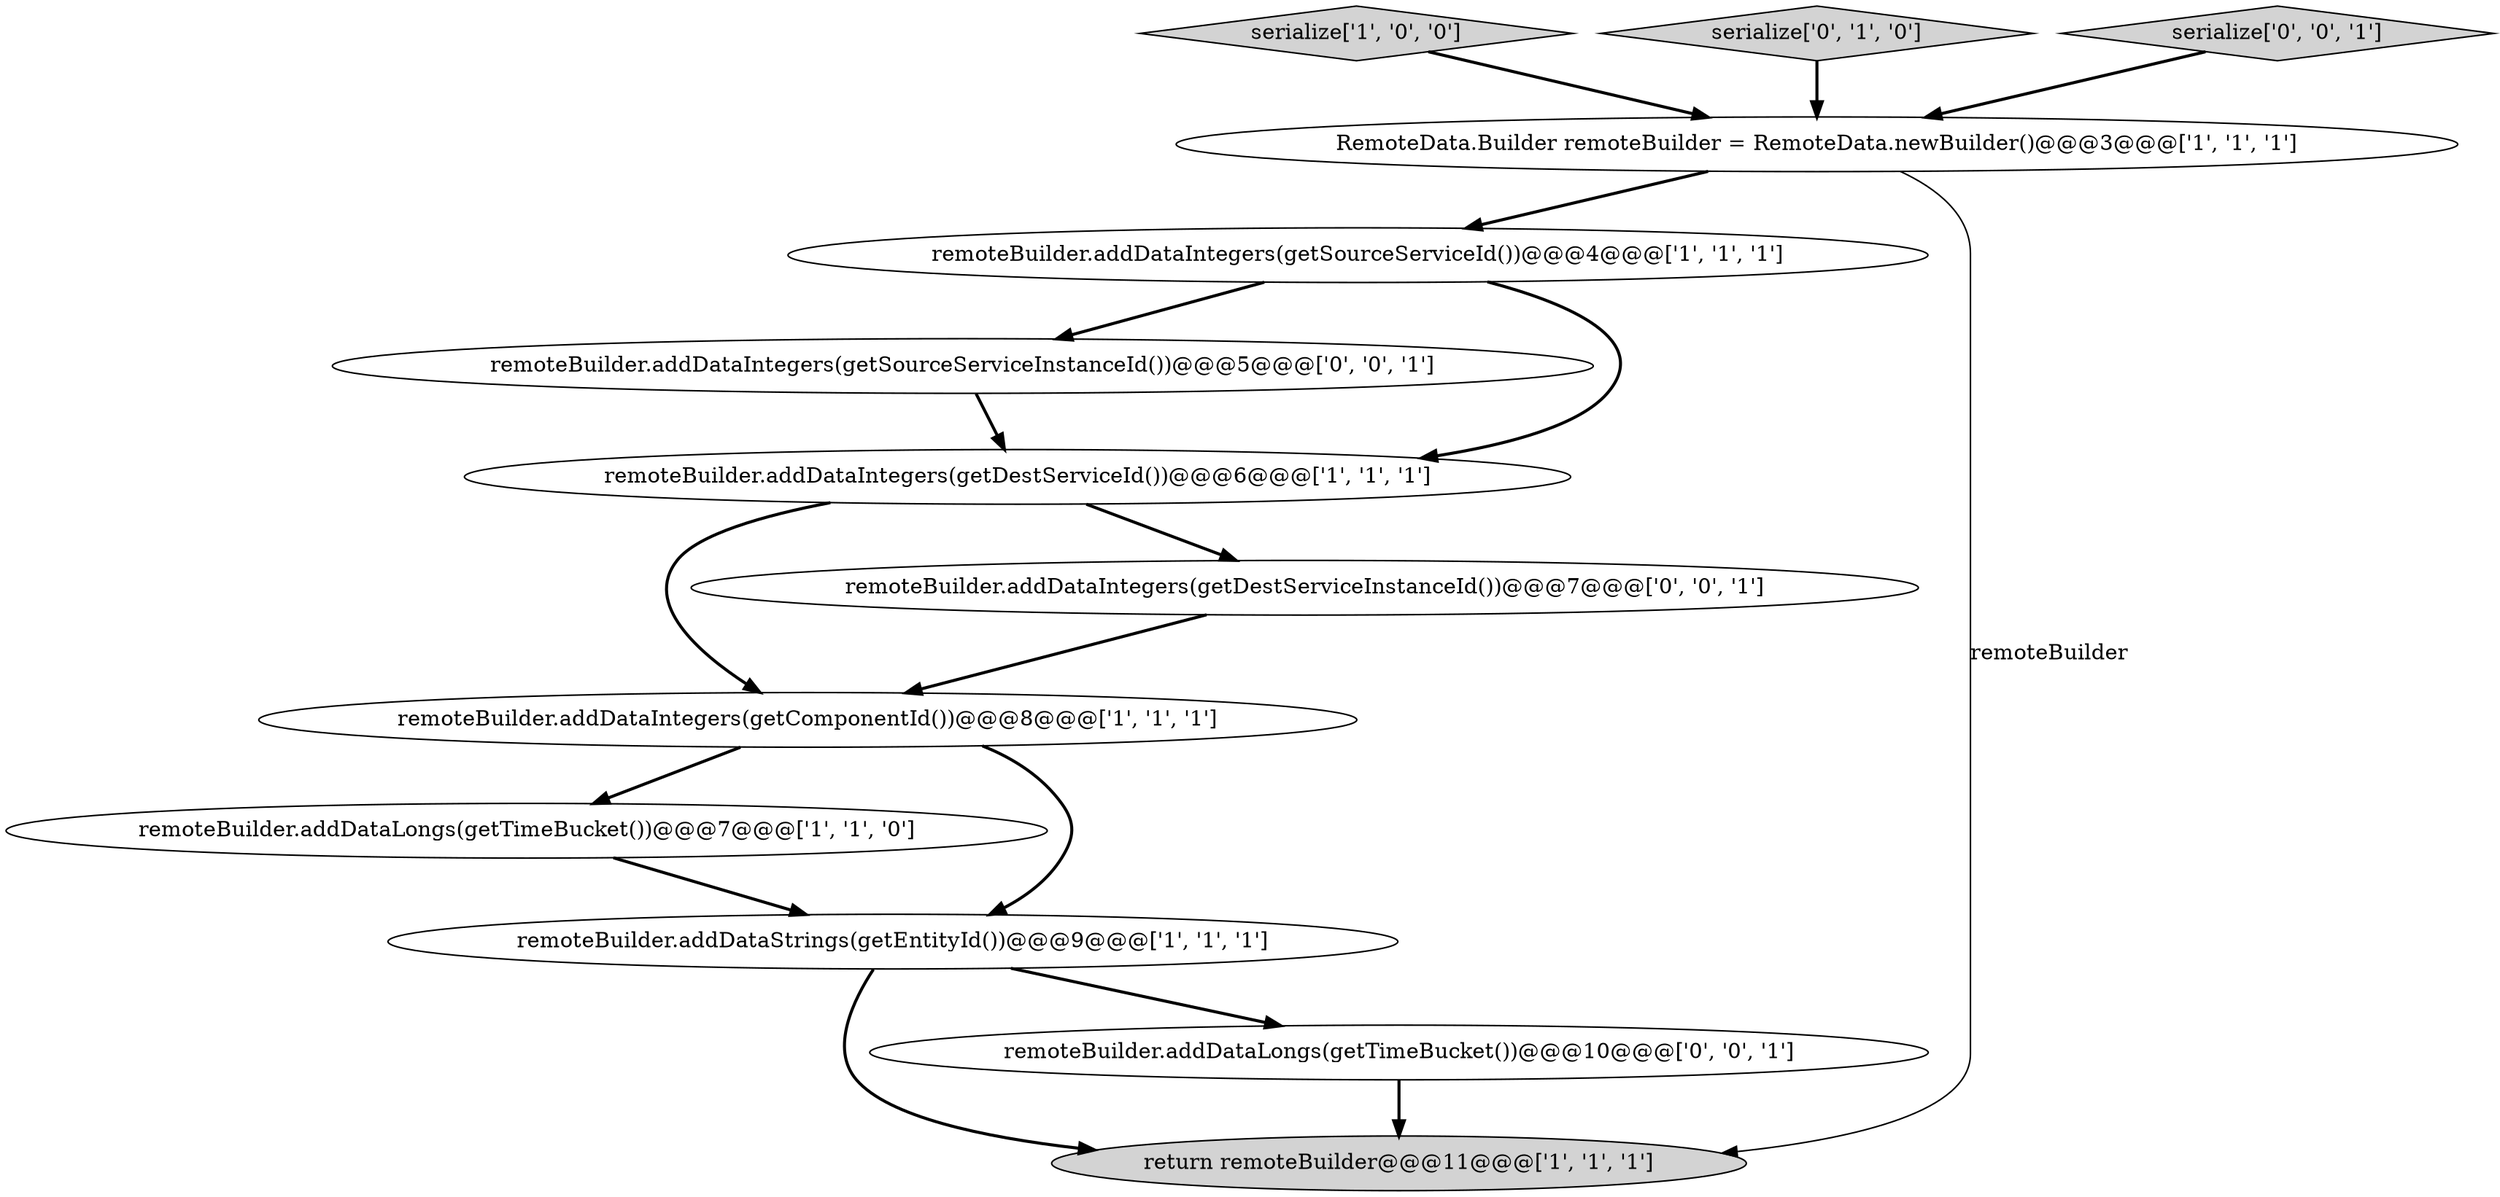 digraph {
7 [style = filled, label = "remoteBuilder.addDataLongs(getTimeBucket())@@@7@@@['1', '1', '0']", fillcolor = white, shape = ellipse image = "AAA0AAABBB1BBB"];
10 [style = filled, label = "remoteBuilder.addDataIntegers(getSourceServiceInstanceId())@@@5@@@['0', '0', '1']", fillcolor = white, shape = ellipse image = "AAA0AAABBB3BBB"];
6 [style = filled, label = "remoteBuilder.addDataIntegers(getComponentId())@@@8@@@['1', '1', '1']", fillcolor = white, shape = ellipse image = "AAA0AAABBB1BBB"];
3 [style = filled, label = "remoteBuilder.addDataIntegers(getSourceServiceId())@@@4@@@['1', '1', '1']", fillcolor = white, shape = ellipse image = "AAA0AAABBB1BBB"];
4 [style = filled, label = "return remoteBuilder@@@11@@@['1', '1', '1']", fillcolor = lightgray, shape = ellipse image = "AAA0AAABBB1BBB"];
2 [style = filled, label = "serialize['1', '0', '0']", fillcolor = lightgray, shape = diamond image = "AAA0AAABBB1BBB"];
9 [style = filled, label = "remoteBuilder.addDataLongs(getTimeBucket())@@@10@@@['0', '0', '1']", fillcolor = white, shape = ellipse image = "AAA0AAABBB3BBB"];
8 [style = filled, label = "serialize['0', '1', '0']", fillcolor = lightgray, shape = diamond image = "AAA0AAABBB2BBB"];
11 [style = filled, label = "serialize['0', '0', '1']", fillcolor = lightgray, shape = diamond image = "AAA0AAABBB3BBB"];
5 [style = filled, label = "remoteBuilder.addDataIntegers(getDestServiceId())@@@6@@@['1', '1', '1']", fillcolor = white, shape = ellipse image = "AAA0AAABBB1BBB"];
0 [style = filled, label = "RemoteData.Builder remoteBuilder = RemoteData.newBuilder()@@@3@@@['1', '1', '1']", fillcolor = white, shape = ellipse image = "AAA0AAABBB1BBB"];
12 [style = filled, label = "remoteBuilder.addDataIntegers(getDestServiceInstanceId())@@@7@@@['0', '0', '1']", fillcolor = white, shape = ellipse image = "AAA0AAABBB3BBB"];
1 [style = filled, label = "remoteBuilder.addDataStrings(getEntityId())@@@9@@@['1', '1', '1']", fillcolor = white, shape = ellipse image = "AAA0AAABBB1BBB"];
5->12 [style = bold, label=""];
2->0 [style = bold, label=""];
3->10 [style = bold, label=""];
0->4 [style = solid, label="remoteBuilder"];
7->1 [style = bold, label=""];
6->7 [style = bold, label=""];
0->3 [style = bold, label=""];
1->9 [style = bold, label=""];
6->1 [style = bold, label=""];
9->4 [style = bold, label=""];
8->0 [style = bold, label=""];
3->5 [style = bold, label=""];
10->5 [style = bold, label=""];
5->6 [style = bold, label=""];
12->6 [style = bold, label=""];
1->4 [style = bold, label=""];
11->0 [style = bold, label=""];
}
